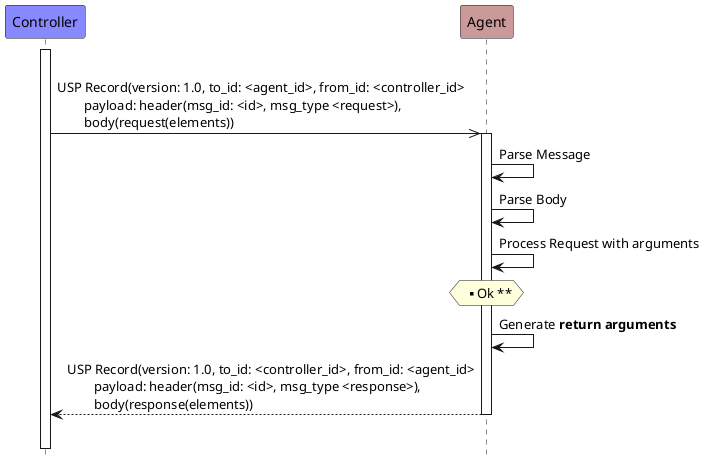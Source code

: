 @startuml
hide footbox

participant "Controller" as C #8888FF
participant "Agent" as A #cc9999

activate C
|||

C ->> A: USP Record(version: 1.0, to_id: <agent_id>, from_id: <controller_id>\n\tpayload: header(msg_id: <id>, msg_type <request>),\n\tbody(request(elements))

activate A
A->A: Parse Message
A->A: Parse Body
A->A: Process Request with arguments
hnote over A : ** Ok **
A->A: Generate **return arguments**

A --> C: USP Record(version: 1.0, to_id: <controller_id>, from_id: <agent_id>\n\tpayload: header(msg_id: <id>, msg_type <response>),\n\tbody(response(elements))
deactivate A
|||
@enduml
